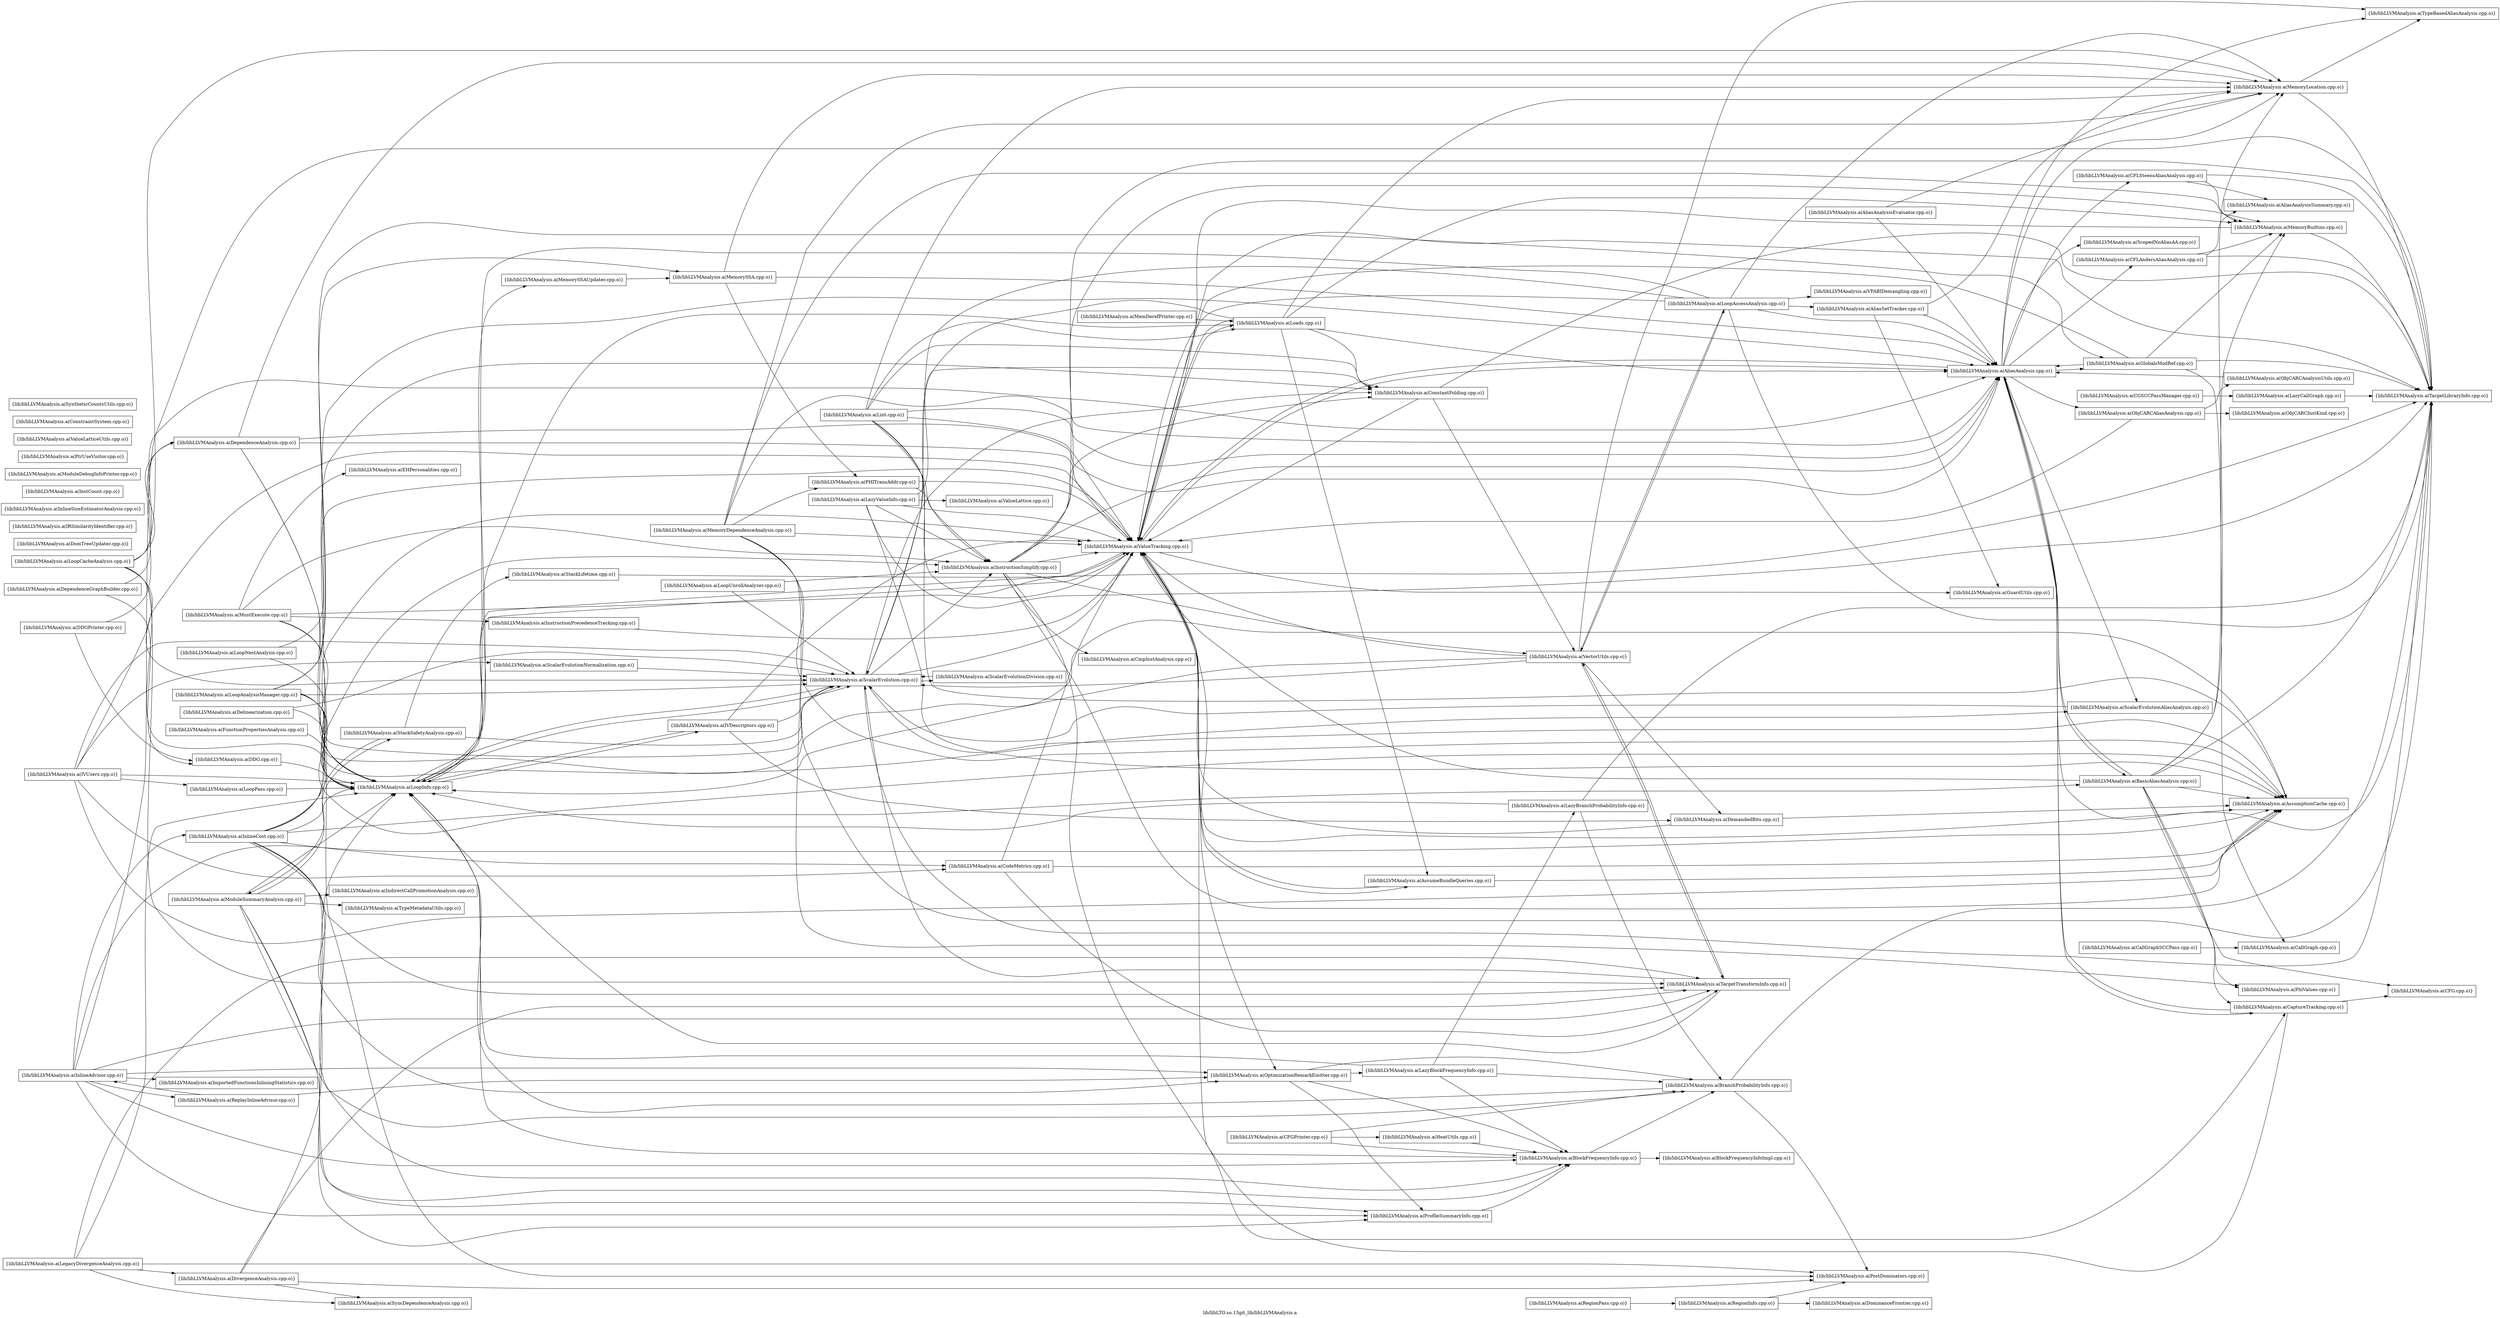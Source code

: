 digraph "lib/libLTO.so.13git_lib/libLLVMAnalysis.a" {
	label="lib/libLTO.so.13git_lib/libLLVMAnalysis.a";
	rankdir=LR;

	Node0x55f5cd2437a8 [shape=record,shape=box,group=0,label="{lib/libLLVMAnalysis.a(EHPersonalities.cpp.o)}"];
	Node0x55f5cd244ce8 [shape=record,shape=box,group=0,label="{lib/libLLVMAnalysis.a(VectorUtils.cpp.o)}"];
	Node0x55f5cd244ce8 -> Node0x55f5cd259878;
	Node0x55f5cd244ce8 -> Node0x55f5cd240c88;
	Node0x55f5cd244ce8 -> Node0x55f5cd242d58;
	Node0x55f5cd244ce8 -> Node0x55f5cd245fa8;
	Node0x55f5cd244ce8 -> Node0x55f5cd2541e8;
	Node0x55f5cd244ce8 -> Node0x55f5cd251da8;
	Node0x55f5cd244ce8 -> Node0x55f5cd244b58;
	Node0x55f5cd2541e8 [shape=record,shape=box,group=0,label="{lib/libLLVMAnalysis.a(TargetTransformInfo.cpp.o)}"];
	Node0x55f5cd2541e8 -> Node0x55f5cd242d58;
	Node0x55f5cd2541e8 -> Node0x55f5cd245fa8;
	Node0x55f5cd2541e8 -> Node0x55f5cd244ce8;
	Node0x55f5cd244b58 [shape=record,shape=box,group=0,label="{lib/libLLVMAnalysis.a(ValueTracking.cpp.o)}"];
	Node0x55f5cd244b58 -> Node0x55f5cd254b48;
	Node0x55f5cd244b58 -> Node0x55f5cd258658;
	Node0x55f5cd244b58 -> Node0x55f5cd257f78;
	Node0x55f5cd244b58 -> Node0x55f5cd2454b8;
	Node0x55f5cd244b58 -> Node0x55f5cd240a08;
	Node0x55f5cd244b58 -> Node0x55f5cd242d58;
	Node0x55f5cd244b58 -> Node0x55f5cd24cb78;
	Node0x55f5cd244b58 -> Node0x55f5cd253f18;
	Node0x55f5cd249748 [shape=record,shape=box,group=0,label="{lib/libLLVMAnalysis.a(ProfileSummaryInfo.cpp.o)}"];
	Node0x55f5cd249748 -> Node0x55f5cd249a18;
	Node0x55f5cd254b48 [shape=record,shape=box,group=0,label="{lib/libLLVMAnalysis.a(AliasAnalysis.cpp.o)}"];
	Node0x55f5cd254b48 -> Node0x55f5cd256e98;
	Node0x55f5cd254b48 -> Node0x55f5cd246d18;
	Node0x55f5cd254b48 -> Node0x55f5cd247b28;
	Node0x55f5cd254b48 -> Node0x55f5cd2489d8;
	Node0x55f5cd254b48 -> Node0x55f5cd244798;
	Node0x55f5cd254b48 -> Node0x55f5cd24c5d8;
	Node0x55f5cd254b48 -> Node0x55f5cd2404b8;
	Node0x55f5cd254b48 -> Node0x55f5cd250c28;
	Node0x55f5cd254b48 -> Node0x55f5cd253f18;
	Node0x55f5cd254b48 -> Node0x55f5cd251da8;
	Node0x55f5cd254b48 -> Node0x55f5cd242df8;
	Node0x55f5cd254b48 -> Node0x55f5cd244b58;
	Node0x55f5cd2429e8 [shape=record,shape=box,group=0,label="{lib/libLLVMAnalysis.a(DomTreeUpdater.cpp.o)}"];
	Node0x55f5cd242d58 [shape=record,shape=box,group=0,label="{lib/libLLVMAnalysis.a(LoopInfo.cpp.o)}"];
	Node0x55f5cd242d58 -> Node0x55f5cd2461d8;
	Node0x55f5cd242d58 -> Node0x55f5cd24c308;
	Node0x55f5cd242d58 -> Node0x55f5cd245fa8;
	Node0x55f5cd242d58 -> Node0x55f5cd244b58;
	Node0x55f5cd245fa8 [shape=record,shape=box,group=0,label="{lib/libLLVMAnalysis.a(ScalarEvolution.cpp.o)}"];
	Node0x55f5cd245fa8 -> Node0x55f5cd257f78;
	Node0x55f5cd245fa8 -> Node0x55f5cd247718;
	Node0x55f5cd245fa8 -> Node0x55f5cd24c718;
	Node0x55f5cd245fa8 -> Node0x55f5cd242d58;
	Node0x55f5cd245fa8 -> Node0x55f5cd251308;
	Node0x55f5cd245fa8 -> Node0x55f5cd253f18;
	Node0x55f5cd245fa8 -> Node0x55f5cd244b58;
	Node0x55f5cd249a18 [shape=record,shape=box,group=0,label="{lib/libLLVMAnalysis.a(BlockFrequencyInfo.cpp.o)}"];
	Node0x55f5cd249a18 -> Node0x55f5cd24a0f8;
	Node0x55f5cd249a18 -> Node0x55f5cd247fd8;
	Node0x55f5cd249a18 -> Node0x55f5cd242d58;
	Node0x55f5cd24a0f8 [shape=record,shape=box,group=0,label="{lib/libLLVMAnalysis.a(BlockFrequencyInfoImpl.cpp.o)}"];
	Node0x55f5cd247718 [shape=record,shape=box,group=0,label="{lib/libLLVMAnalysis.a(ConstantFolding.cpp.o)}"];
	Node0x55f5cd247718 -> Node0x55f5cd253f18;
	Node0x55f5cd247718 -> Node0x55f5cd244b58;
	Node0x55f5cd247718 -> Node0x55f5cd244ce8;
	Node0x55f5cd256e98 [shape=record,shape=box,group=0,label="{lib/libLLVMAnalysis.a(BasicAliasAnalysis.cpp.o)}"];
	Node0x55f5cd256e98 -> Node0x55f5cd254b48;
	Node0x55f5cd256e98 -> Node0x55f5cd257f78;
	Node0x55f5cd256e98 -> Node0x55f5cd2487f8;
	Node0x55f5cd256e98 -> Node0x55f5cd2489d8;
	Node0x55f5cd256e98 -> Node0x55f5cd24e018;
	Node0x55f5cd256e98 -> Node0x55f5cd24c5d8;
	Node0x55f5cd256e98 -> Node0x55f5cd247e48;
	Node0x55f5cd256e98 -> Node0x55f5cd253f18;
	Node0x55f5cd256e98 -> Node0x55f5cd244b58;
	Node0x55f5cd243708 [shape=record,shape=box,group=0,label="{lib/libLLVMAnalysis.a(DominanceFrontier.cpp.o)}"];
	Node0x55f5cd244798 [shape=record,shape=box,group=0,label="{lib/libLLVMAnalysis.a(GlobalsModRef.cpp.o)}"];
	Node0x55f5cd244798 -> Node0x55f5cd254b48;
	Node0x55f5cd244798 -> Node0x55f5cd246368;
	Node0x55f5cd244798 -> Node0x55f5cd24e018;
	Node0x55f5cd244798 -> Node0x55f5cd253f18;
	Node0x55f5cd244798 -> Node0x55f5cd244b58;
	Node0x55f5cd247308 [shape=record,shape=box,group=0,label="{lib/libLLVMAnalysis.a(IVUsers.cpp.o)}"];
	Node0x55f5cd247308 -> Node0x55f5cd257f78;
	Node0x55f5cd247308 -> Node0x55f5cd247c68;
	Node0x55f5cd247308 -> Node0x55f5cd242d58;
	Node0x55f5cd247308 -> Node0x55f5cd247d58;
	Node0x55f5cd247308 -> Node0x55f5cd245fa8;
	Node0x55f5cd247308 -> Node0x55f5cd251588;
	Node0x55f5cd247308 -> Node0x55f5cd244b58;
	Node0x55f5cd24cf38 [shape=record,shape=box,group=0,label="{lib/libLLVMAnalysis.a(MemoryDependenceAnalysis.cpp.o)}"];
	Node0x55f5cd24cf38 -> Node0x55f5cd254b48;
	Node0x55f5cd24cf38 -> Node0x55f5cd257f78;
	Node0x55f5cd24cf38 -> Node0x55f5cd24e018;
	Node0x55f5cd24cf38 -> Node0x55f5cd24c5d8;
	Node0x55f5cd24cf38 -> Node0x55f5cd248618;
	Node0x55f5cd24cf38 -> Node0x55f5cd247e48;
	Node0x55f5cd24cf38 -> Node0x55f5cd253f18;
	Node0x55f5cd24cf38 -> Node0x55f5cd244b58;
	Node0x55f5cd250c28 [shape=record,shape=box,group=0,label="{lib/libLLVMAnalysis.a(ScalarEvolutionAliasAnalysis.cpp.o)}"];
	Node0x55f5cd250c28 -> Node0x55f5cd245fa8;
	Node0x55f5cd240a08 [shape=record,shape=box,group=0,label="{lib/libLLVMAnalysis.a(Loads.cpp.o)}"];
	Node0x55f5cd240a08 -> Node0x55f5cd254b48;
	Node0x55f5cd240a08 -> Node0x55f5cd258658;
	Node0x55f5cd240a08 -> Node0x55f5cd247718;
	Node0x55f5cd240a08 -> Node0x55f5cd242d58;
	Node0x55f5cd240a08 -> Node0x55f5cd24e018;
	Node0x55f5cd240a08 -> Node0x55f5cd24c5d8;
	Node0x55f5cd240a08 -> Node0x55f5cd245fa8;
	Node0x55f5cd240a08 -> Node0x55f5cd244b58;
	Node0x55f5cd246d18 [shape=record,shape=box,group=0,label="{lib/libLLVMAnalysis.a(CFLAndersAliasAnalysis.cpp.o)}"];
	Node0x55f5cd246d18 -> Node0x55f5cd247d08;
	Node0x55f5cd246d18 -> Node0x55f5cd24e018;
	Node0x55f5cd246d18 -> Node0x55f5cd253f18;
	Node0x55f5cd247b28 [shape=record,shape=box,group=0,label="{lib/libLLVMAnalysis.a(CFLSteensAliasAnalysis.cpp.o)}"];
	Node0x55f5cd247b28 -> Node0x55f5cd247d08;
	Node0x55f5cd247b28 -> Node0x55f5cd24e018;
	Node0x55f5cd247b28 -> Node0x55f5cd253f18;
	Node0x55f5cd24e478 [shape=record,shape=box,group=0,label="{lib/libLLVMAnalysis.a(CallGraphSCCPass.cpp.o)}"];
	Node0x55f5cd24e478 -> Node0x55f5cd246368;
	Node0x55f5cd251da8 [shape=record,shape=box,group=0,label="{lib/libLLVMAnalysis.a(TypeBasedAliasAnalysis.cpp.o)}"];
	Node0x55f5cd242df8 [shape=record,shape=box,group=0,label="{lib/libLLVMAnalysis.a(ScopedNoAliasAA.cpp.o)}"];
	Node0x55f5cd2487f8 [shape=record,shape=box,group=0,label="{lib/libLLVMAnalysis.a(CFG.cpp.o)}"];
	Node0x55f5cd247fd8 [shape=record,shape=box,group=0,label="{lib/libLLVMAnalysis.a(BranchProbabilityInfo.cpp.o)}"];
	Node0x55f5cd247fd8 -> Node0x55f5cd242d58;
	Node0x55f5cd247fd8 -> Node0x55f5cd248ac8;
	Node0x55f5cd247fd8 -> Node0x55f5cd253f18;
	Node0x55f5cd24c718 [shape=record,shape=box,group=0,label="{lib/libLLVMAnalysis.a(InstructionSimplify.cpp.o)}"];
	Node0x55f5cd24c718 -> Node0x55f5cd254b48;
	Node0x55f5cd24c718 -> Node0x55f5cd257f78;
	Node0x55f5cd24c718 -> Node0x55f5cd2489d8;
	Node0x55f5cd24c718 -> Node0x55f5cd248348;
	Node0x55f5cd24c718 -> Node0x55f5cd247718;
	Node0x55f5cd24c718 -> Node0x55f5cd24e018;
	Node0x55f5cd24c718 -> Node0x55f5cd253f18;
	Node0x55f5cd24c718 -> Node0x55f5cd244b58;
	Node0x55f5cd24c718 -> Node0x55f5cd244ce8;
	Node0x55f5cd253f18 [shape=record,shape=box,group=0,label="{lib/libLLVMAnalysis.a(TargetLibraryInfo.cpp.o)}"];
	Node0x55f5cd248c58 [shape=record,shape=box,group=0,label="{lib/libLLVMAnalysis.a(LazyBlockFrequencyInfo.cpp.o)}"];
	Node0x55f5cd248c58 -> Node0x55f5cd249a18;
	Node0x55f5cd248c58 -> Node0x55f5cd247fd8;
	Node0x55f5cd248c58 -> Node0x55f5cd248078;
	Node0x55f5cd248c58 -> Node0x55f5cd242d58;
	Node0x55f5cd257f78 [shape=record,shape=box,group=0,label="{lib/libLLVMAnalysis.a(AssumptionCache.cpp.o)}"];
	Node0x55f5cd24cb78 [shape=record,shape=box,group=0,label="{lib/libLLVMAnalysis.a(OptimizationRemarkEmitter.cpp.o)}"];
	Node0x55f5cd24cb78 -> Node0x55f5cd249a18;
	Node0x55f5cd24cb78 -> Node0x55f5cd247fd8;
	Node0x55f5cd24cb78 -> Node0x55f5cd248c58;
	Node0x55f5cd24cb78 -> Node0x55f5cd249748;
	Node0x55f5cd24ca88 [shape=record,shape=box,group=0,label="{lib/libLLVMAnalysis.a(MemorySSA.cpp.o)}"];
	Node0x55f5cd24ca88 -> Node0x55f5cd254b48;
	Node0x55f5cd24ca88 -> Node0x55f5cd24c5d8;
	Node0x55f5cd24ca88 -> Node0x55f5cd248618;
	Node0x55f5cd24c308 [shape=record,shape=box,group=0,label="{lib/libLLVMAnalysis.a(MemorySSAUpdater.cpp.o)}"];
	Node0x55f5cd24c308 -> Node0x55f5cd24ca88;
	Node0x55f5cd24b958 [shape=record,shape=box,group=0,label="{lib/libLLVMAnalysis.a(ObjCARCInstKind.cpp.o)}"];
	Node0x55f5cd24ae68 [shape=record,shape=box,group=0,label="{lib/libLLVMAnalysis.a(InlineCost.cpp.o)}"];
	Node0x55f5cd24ae68 -> Node0x55f5cd257f78;
	Node0x55f5cd24ae68 -> Node0x55f5cd249a18;
	Node0x55f5cd24ae68 -> Node0x55f5cd247c68;
	Node0x55f5cd24ae68 -> Node0x55f5cd247718;
	Node0x55f5cd24ae68 -> Node0x55f5cd24c718;
	Node0x55f5cd24ae68 -> Node0x55f5cd242d58;
	Node0x55f5cd24ae68 -> Node0x55f5cd24cb78;
	Node0x55f5cd24ae68 -> Node0x55f5cd249748;
	Node0x55f5cd24ae68 -> Node0x55f5cd2541e8;
	Node0x55f5cd24ae68 -> Node0x55f5cd244b58;
	Node0x55f5cd24fa08 [shape=record,shape=box,group=0,label="{lib/libLLVMAnalysis.a(StackLifetime.cpp.o)}"];
	Node0x55f5cd24fa08 -> Node0x55f5cd244b58;
	Node0x55f5cd24c5d8 [shape=record,shape=box,group=0,label="{lib/libLLVMAnalysis.a(MemoryLocation.cpp.o)}"];
	Node0x55f5cd24c5d8 -> Node0x55f5cd253f18;
	Node0x55f5cd24c5d8 -> Node0x55f5cd251da8;
	Node0x55f5cd259878 [shape=record,shape=box,group=0,label="{lib/libLLVMAnalysis.a(DemandedBits.cpp.o)}"];
	Node0x55f5cd259878 -> Node0x55f5cd257f78;
	Node0x55f5cd259878 -> Node0x55f5cd244b58;
	Node0x55f5cd240c88 [shape=record,shape=box,group=0,label="{lib/libLLVMAnalysis.a(LoopAccessAnalysis.cpp.o)}"];
	Node0x55f5cd240c88 -> Node0x55f5cd254b48;
	Node0x55f5cd240c88 -> Node0x55f5cd2584c8;
	Node0x55f5cd240c88 -> Node0x55f5cd242d58;
	Node0x55f5cd240c88 -> Node0x55f5cd24c5d8;
	Node0x55f5cd240c88 -> Node0x55f5cd245fa8;
	Node0x55f5cd240c88 -> Node0x55f5cd253f18;
	Node0x55f5cd240c88 -> Node0x55f5cd244b58;
	Node0x55f5cd240c88 -> Node0x55f5cd244ce8;
	Node0x55f5cd240c88 -> Node0x55f5cd245b98;
	Node0x55f5cd24aa58 [shape=record,shape=box,group=0,label="{lib/libLLVMAnalysis.a(ModuleSummaryAnalysis.cpp.o)}"];
	Node0x55f5cd24aa58 -> Node0x55f5cd249a18;
	Node0x55f5cd24aa58 -> Node0x55f5cd247fd8;
	Node0x55f5cd24aa58 -> Node0x55f5cd24ebf8;
	Node0x55f5cd24aa58 -> Node0x55f5cd242d58;
	Node0x55f5cd24aa58 -> Node0x55f5cd249748;
	Node0x55f5cd24aa58 -> Node0x55f5cd24fc38;
	Node0x55f5cd24aa58 -> Node0x55f5cd252a28;
	Node0x55f5cd2422b8 [shape=record,shape=box,group=0,label="{lib/libLLVMAnalysis.a(LegacyDivergenceAnalysis.cpp.o)}"];
	Node0x55f5cd2422b8 -> Node0x55f5cd242718;
	Node0x55f5cd2422b8 -> Node0x55f5cd242d58;
	Node0x55f5cd2422b8 -> Node0x55f5cd248ac8;
	Node0x55f5cd2422b8 -> Node0x55f5cd250f98;
	Node0x55f5cd2422b8 -> Node0x55f5cd2541e8;
	Node0x55f5cd258c48 [shape=record,shape=box,group=0,label="{lib/libLLVMAnalysis.a(AliasAnalysisEvaluator.cpp.o)}"];
	Node0x55f5cd258c48 -> Node0x55f5cd254b48;
	Node0x55f5cd258c48 -> Node0x55f5cd24c5d8;
	Node0x55f5cd2584c8 [shape=record,shape=box,group=0,label="{lib/libLLVMAnalysis.a(AliasSetTracker.cpp.o)}"];
	Node0x55f5cd2584c8 -> Node0x55f5cd254b48;
	Node0x55f5cd2584c8 -> Node0x55f5cd2454b8;
	Node0x55f5cd2584c8 -> Node0x55f5cd24c5d8;
	Node0x55f5cd248fc8 [shape=record,shape=box,group=0,label="{lib/libLLVMAnalysis.a(CFGPrinter.cpp.o)}"];
	Node0x55f5cd248fc8 -> Node0x55f5cd249a18;
	Node0x55f5cd248fc8 -> Node0x55f5cd247fd8;
	Node0x55f5cd248fc8 -> Node0x55f5cd245cd8;
	Node0x55f5cd245be8 [shape=record,shape=box,group=0,label="{lib/libLLVMAnalysis.a(CGSCCPassManager.cpp.o)}"];
	Node0x55f5cd245be8 -> Node0x55f5cd2499c8;
	Node0x55f5cd246368 [shape=record,shape=box,group=0,label="{lib/libLLVMAnalysis.a(CallGraph.cpp.o)}"];
	Node0x55f5cd247128 [shape=record,shape=box,group=0,label="{lib/libLLVMAnalysis.a(DDG.cpp.o)}"];
	Node0x55f5cd247128 -> Node0x55f5cd242d58;
	Node0x55f5cd246818 [shape=record,shape=box,group=0,label="{lib/libLLVMAnalysis.a(DDGPrinter.cpp.o)}"];
	Node0x55f5cd246818 -> Node0x55f5cd247128;
	Node0x55f5cd246818 -> Node0x55f5cd259f58;
	Node0x55f5cd245918 [shape=record,shape=box,group=0,label="{lib/libLLVMAnalysis.a(Delinearization.cpp.o)}"];
	Node0x55f5cd245918 -> Node0x55f5cd242d58;
	Node0x55f5cd245918 -> Node0x55f5cd245fa8;
	Node0x55f5cd259f58 [shape=record,shape=box,group=0,label="{lib/libLLVMAnalysis.a(DependenceAnalysis.cpp.o)}"];
	Node0x55f5cd259f58 -> Node0x55f5cd254b48;
	Node0x55f5cd259f58 -> Node0x55f5cd242d58;
	Node0x55f5cd259f58 -> Node0x55f5cd24c5d8;
	Node0x55f5cd259f58 -> Node0x55f5cd245fa8;
	Node0x55f5cd259f58 -> Node0x55f5cd244b58;
	Node0x55f5cd242718 [shape=record,shape=box,group=0,label="{lib/libLLVMAnalysis.a(DivergenceAnalysis.cpp.o)}"];
	Node0x55f5cd242718 -> Node0x55f5cd242d58;
	Node0x55f5cd242718 -> Node0x55f5cd248ac8;
	Node0x55f5cd242718 -> Node0x55f5cd250f98;
	Node0x55f5cd242718 -> Node0x55f5cd2541e8;
	Node0x55f5cd244568 [shape=record,shape=box,group=0,label="{lib/libLLVMAnalysis.a(FunctionPropertiesAnalysis.cpp.o)}"];
	Node0x55f5cd244568 -> Node0x55f5cd242d58;
	Node0x55f5cd245a08 [shape=record,shape=box,group=0,label="{lib/libLLVMAnalysis.a(IRSimilarityIdentifier.cpp.o)}"];
	Node0x55f5cd24a8c8 [shape=record,shape=box,group=0,label="{lib/libLLVMAnalysis.a(InlineAdvisor.cpp.o)}"];
	Node0x55f5cd24a8c8 -> Node0x55f5cd257f78;
	Node0x55f5cd24a8c8 -> Node0x55f5cd249a18;
	Node0x55f5cd24a8c8 -> Node0x55f5cd24e428;
	Node0x55f5cd24a8c8 -> Node0x55f5cd24ae68;
	Node0x55f5cd24a8c8 -> Node0x55f5cd24cb78;
	Node0x55f5cd24a8c8 -> Node0x55f5cd249748;
	Node0x55f5cd24a8c8 -> Node0x55f5cd2466d8;
	Node0x55f5cd24a8c8 -> Node0x55f5cd253f18;
	Node0x55f5cd24a8c8 -> Node0x55f5cd2541e8;
	Node0x55f5cd24b048 [shape=record,shape=box,group=0,label="{lib/libLLVMAnalysis.a(InlineSizeEstimatorAnalysis.cpp.o)}"];
	Node0x55f5cd24c1c8 [shape=record,shape=box,group=0,label="{lib/libLLVMAnalysis.a(InstCount.cpp.o)}"];
	Node0x55f5cd2499c8 [shape=record,shape=box,group=0,label="{lib/libLLVMAnalysis.a(LazyCallGraph.cpp.o)}"];
	Node0x55f5cd2499c8 -> Node0x55f5cd253f18;
	Node0x55f5cd241c28 [shape=record,shape=box,group=0,label="{lib/libLLVMAnalysis.a(LazyValueInfo.cpp.o)}"];
	Node0x55f5cd241c28 -> Node0x55f5cd257f78;
	Node0x55f5cd241c28 -> Node0x55f5cd247718;
	Node0x55f5cd241c28 -> Node0x55f5cd24c718;
	Node0x55f5cd241c28 -> Node0x55f5cd253f18;
	Node0x55f5cd241c28 -> Node0x55f5cd2447e8;
	Node0x55f5cd241c28 -> Node0x55f5cd244b58;
	Node0x55f5cd241098 [shape=record,shape=box,group=0,label="{lib/libLLVMAnalysis.a(Lint.cpp.o)}"];
	Node0x55f5cd241098 -> Node0x55f5cd254b48;
	Node0x55f5cd241098 -> Node0x55f5cd257f78;
	Node0x55f5cd241098 -> Node0x55f5cd247718;
	Node0x55f5cd241098 -> Node0x55f5cd24c718;
	Node0x55f5cd241098 -> Node0x55f5cd240a08;
	Node0x55f5cd241098 -> Node0x55f5cd24c5d8;
	Node0x55f5cd241098 -> Node0x55f5cd253f18;
	Node0x55f5cd241098 -> Node0x55f5cd244b58;
	Node0x55f5cd2455f8 [shape=record,shape=box,group=0,label="{lib/libLLVMAnalysis.a(LoopAnalysisManager.cpp.o)}"];
	Node0x55f5cd2455f8 -> Node0x55f5cd254b48;
	Node0x55f5cd2455f8 -> Node0x55f5cd257f78;
	Node0x55f5cd2455f8 -> Node0x55f5cd256e98;
	Node0x55f5cd2455f8 -> Node0x55f5cd244798;
	Node0x55f5cd2455f8 -> Node0x55f5cd242d58;
	Node0x55f5cd2455f8 -> Node0x55f5cd24ca88;
	Node0x55f5cd2455f8 -> Node0x55f5cd245fa8;
	Node0x55f5cd2455f8 -> Node0x55f5cd250c28;
	Node0x55f5cd244388 [shape=record,shape=box,group=0,label="{lib/libLLVMAnalysis.a(LoopCacheAnalysis.cpp.o)}"];
	Node0x55f5cd244388 -> Node0x55f5cd254b48;
	Node0x55f5cd244388 -> Node0x55f5cd259f58;
	Node0x55f5cd244388 -> Node0x55f5cd242d58;
	Node0x55f5cd244388 -> Node0x55f5cd24c5d8;
	Node0x55f5cd244388 -> Node0x55f5cd245fa8;
	Node0x55f5cd244388 -> Node0x55f5cd2541e8;
	Node0x55f5cd243de8 [shape=record,shape=box,group=0,label="{lib/libLLVMAnalysis.a(LoopNestAnalysis.cpp.o)}"];
	Node0x55f5cd243de8 -> Node0x55f5cd242d58;
	Node0x55f5cd243de8 -> Node0x55f5cd244b58;
	Node0x55f5cd24e838 [shape=record,shape=box,group=0,label="{lib/libLLVMAnalysis.a(MemDerefPrinter.cpp.o)}"];
	Node0x55f5cd24e838 -> Node0x55f5cd240a08;
	Node0x55f5cd24b188 [shape=record,shape=box,group=0,label="{lib/libLLVMAnalysis.a(ModuleDebugInfoPrinter.cpp.o)}"];
	Node0x55f5cd24acd8 [shape=record,shape=box,group=0,label="{lib/libLLVMAnalysis.a(MustExecute.cpp.o)}"];
	Node0x55f5cd24acd8 -> Node0x55f5cd2437a8;
	Node0x55f5cd24acd8 -> Node0x55f5cd24c948;
	Node0x55f5cd24acd8 -> Node0x55f5cd24c718;
	Node0x55f5cd24acd8 -> Node0x55f5cd242d58;
	Node0x55f5cd24acd8 -> Node0x55f5cd248ac8;
	Node0x55f5cd24acd8 -> Node0x55f5cd244b58;
	Node0x55f5cd2404b8 [shape=record,shape=box,group=0,label="{lib/libLLVMAnalysis.a(ObjCARCAliasAnalysis.cpp.o)}"];
	Node0x55f5cd2404b8 -> Node0x55f5cd23f798;
	Node0x55f5cd2404b8 -> Node0x55f5cd24b958;
	Node0x55f5cd2404b8 -> Node0x55f5cd244b58;
	Node0x55f5cd247e48 [shape=record,shape=box,group=0,label="{lib/libLLVMAnalysis.a(PhiValues.cpp.o)}"];
	Node0x55f5cd248ac8 [shape=record,shape=box,group=0,label="{lib/libLLVMAnalysis.a(PostDominators.cpp.o)}"];
	Node0x55f5cd249f68 [shape=record,shape=box,group=0,label="{lib/libLLVMAnalysis.a(RegionInfo.cpp.o)}"];
	Node0x55f5cd249f68 -> Node0x55f5cd243708;
	Node0x55f5cd249f68 -> Node0x55f5cd248ac8;
	Node0x55f5cd24fc38 [shape=record,shape=box,group=0,label="{lib/libLLVMAnalysis.a(StackSafetyAnalysis.cpp.o)}"];
	Node0x55f5cd24fc38 -> Node0x55f5cd24aa58;
	Node0x55f5cd24fc38 -> Node0x55f5cd245fa8;
	Node0x55f5cd24fc38 -> Node0x55f5cd24fa08;
	Node0x55f5cd250f98 [shape=record,shape=box,group=0,label="{lib/libLLVMAnalysis.a(SyncDependenceAnalysis.cpp.o)}"];
	Node0x55f5cd23f798 [shape=record,shape=box,group=0,label="{lib/libLLVMAnalysis.a(ObjCARCAnalysisUtils.cpp.o)}"];
	Node0x55f5cd23f798 -> Node0x55f5cd254b48;
	Node0x55f5cd24a3c8 [shape=record,shape=box,group=0,label="{lib/libLLVMAnalysis.a(PtrUseVisitor.cpp.o)}"];
	Node0x55f5cd258658 [shape=record,shape=box,group=0,label="{lib/libLLVMAnalysis.a(AssumeBundleQueries.cpp.o)}"];
	Node0x55f5cd258658 -> Node0x55f5cd257f78;
	Node0x55f5cd258658 -> Node0x55f5cd244b58;
	Node0x55f5cd2489d8 [shape=record,shape=box,group=0,label="{lib/libLLVMAnalysis.a(CaptureTracking.cpp.o)}"];
	Node0x55f5cd2489d8 -> Node0x55f5cd254b48;
	Node0x55f5cd2489d8 -> Node0x55f5cd2487f8;
	Node0x55f5cd2489d8 -> Node0x55f5cd244b58;
	Node0x55f5cd24e018 [shape=record,shape=box,group=0,label="{lib/libLLVMAnalysis.a(MemoryBuiltins.cpp.o)}"];
	Node0x55f5cd24e018 -> Node0x55f5cd253f18;
	Node0x55f5cd24e018 -> Node0x55f5cd244b58;
	Node0x55f5cd243ca8 [shape=record,shape=box,group=0,label="{lib/libLLVMAnalysis.a(ValueLatticeUtils.cpp.o)}"];
	Node0x55f5cd252a28 [shape=record,shape=box,group=0,label="{lib/libLLVMAnalysis.a(TypeMetadataUtils.cpp.o)}"];
	Node0x55f5cd24e428 [shape=record,shape=box,group=0,label="{lib/libLLVMAnalysis.a(ImportedFunctionsInliningStatistics.cpp.o)}"];
	Node0x55f5cd2466d8 [shape=record,shape=box,group=0,label="{lib/libLLVMAnalysis.a(ReplayInlineAdvisor.cpp.o)}"];
	Node0x55f5cd2466d8 -> Node0x55f5cd24a8c8;
	Node0x55f5cd2466d8 -> Node0x55f5cd24cb78;
	Node0x55f5cd246048 [shape=record,shape=box,group=0,label="{lib/libLLVMAnalysis.a(ConstraintSystem.cpp.o)}"];
	Node0x55f5cd248618 [shape=record,shape=box,group=0,label="{lib/libLLVMAnalysis.a(PHITransAddr.cpp.o)}"];
	Node0x55f5cd248618 -> Node0x55f5cd24c718;
	Node0x55f5cd248618 -> Node0x55f5cd244b58;
	Node0x55f5cd2454b8 [shape=record,shape=box,group=0,label="{lib/libLLVMAnalysis.a(GuardUtils.cpp.o)}"];
	Node0x55f5cd247d58 [shape=record,shape=box,group=0,label="{lib/libLLVMAnalysis.a(LoopPass.cpp.o)}"];
	Node0x55f5cd247d58 -> Node0x55f5cd242d58;
	Node0x55f5cd24c948 [shape=record,shape=box,group=0,label="{lib/libLLVMAnalysis.a(InstructionPrecedenceTracking.cpp.o)}"];
	Node0x55f5cd24c948 -> Node0x55f5cd244b58;
	Node0x55f5cd248078 [shape=record,shape=box,group=0,label="{lib/libLLVMAnalysis.a(LazyBranchProbabilityInfo.cpp.o)}"];
	Node0x55f5cd248078 -> Node0x55f5cd247fd8;
	Node0x55f5cd248078 -> Node0x55f5cd242d58;
	Node0x55f5cd248078 -> Node0x55f5cd253f18;
	Node0x55f5cd247c68 [shape=record,shape=box,group=0,label="{lib/libLLVMAnalysis.a(CodeMetrics.cpp.o)}"];
	Node0x55f5cd247c68 -> Node0x55f5cd257f78;
	Node0x55f5cd247c68 -> Node0x55f5cd2541e8;
	Node0x55f5cd247c68 -> Node0x55f5cd244b58;
	Node0x55f5cd248348 [shape=record,shape=box,group=0,label="{lib/libLLVMAnalysis.a(CmpInstAnalysis.cpp.o)}"];
	Node0x55f5cd2461d8 [shape=record,shape=box,group=0,label="{lib/libLLVMAnalysis.a(IVDescriptors.cpp.o)}"];
	Node0x55f5cd2461d8 -> Node0x55f5cd259878;
	Node0x55f5cd2461d8 -> Node0x55f5cd242d58;
	Node0x55f5cd2461d8 -> Node0x55f5cd245fa8;
	Node0x55f5cd2461d8 -> Node0x55f5cd244b58;
	Node0x55f5cd251588 [shape=record,shape=box,group=0,label="{lib/libLLVMAnalysis.a(ScalarEvolutionNormalization.cpp.o)}"];
	Node0x55f5cd251588 -> Node0x55f5cd245fa8;
	Node0x55f5cd243e38 [shape=record,shape=box,group=0,label="{lib/libLLVMAnalysis.a(LoopUnrollAnalyzer.cpp.o)}"];
	Node0x55f5cd243e38 -> Node0x55f5cd24c718;
	Node0x55f5cd243e38 -> Node0x55f5cd245fa8;
	Node0x55f5cd245b98 [shape=record,shape=box,group=0,label="{lib/libLLVMAnalysis.a(VFABIDemangling.cpp.o)}"];
	Node0x55f5cd24ebf8 [shape=record,shape=box,group=0,label="{lib/libLLVMAnalysis.a(IndirectCallPromotionAnalysis.cpp.o)}"];
	Node0x55f5cd245cd8 [shape=record,shape=box,group=0,label="{lib/libLLVMAnalysis.a(HeatUtils.cpp.o)}"];
	Node0x55f5cd245cd8 -> Node0x55f5cd249a18;
	Node0x55f5cd247d08 [shape=record,shape=box,group=0,label="{lib/libLLVMAnalysis.a(AliasAnalysisSummary.cpp.o)}"];
	Node0x55f5cd25a778 [shape=record,shape=box,group=0,label="{lib/libLLVMAnalysis.a(DependenceGraphBuilder.cpp.o)}"];
	Node0x55f5cd25a778 -> Node0x55f5cd247128;
	Node0x55f5cd25a778 -> Node0x55f5cd259f58;
	Node0x55f5cd2447e8 [shape=record,shape=box,group=0,label="{lib/libLLVMAnalysis.a(ValueLattice.cpp.o)}"];
	Node0x55f5cd246c28 [shape=record,shape=box,group=0,label="{lib/libLLVMAnalysis.a(RegionPass.cpp.o)}"];
	Node0x55f5cd246c28 -> Node0x55f5cd249f68;
	Node0x55f5cd251308 [shape=record,shape=box,group=0,label="{lib/libLLVMAnalysis.a(ScalarEvolutionDivision.cpp.o)}"];
	Node0x55f5cd251308 -> Node0x55f5cd245fa8;
	Node0x55f5cd253338 [shape=record,shape=box,group=0,label="{lib/libLLVMAnalysis.a(SyntheticCountsUtils.cpp.o)}"];
}
